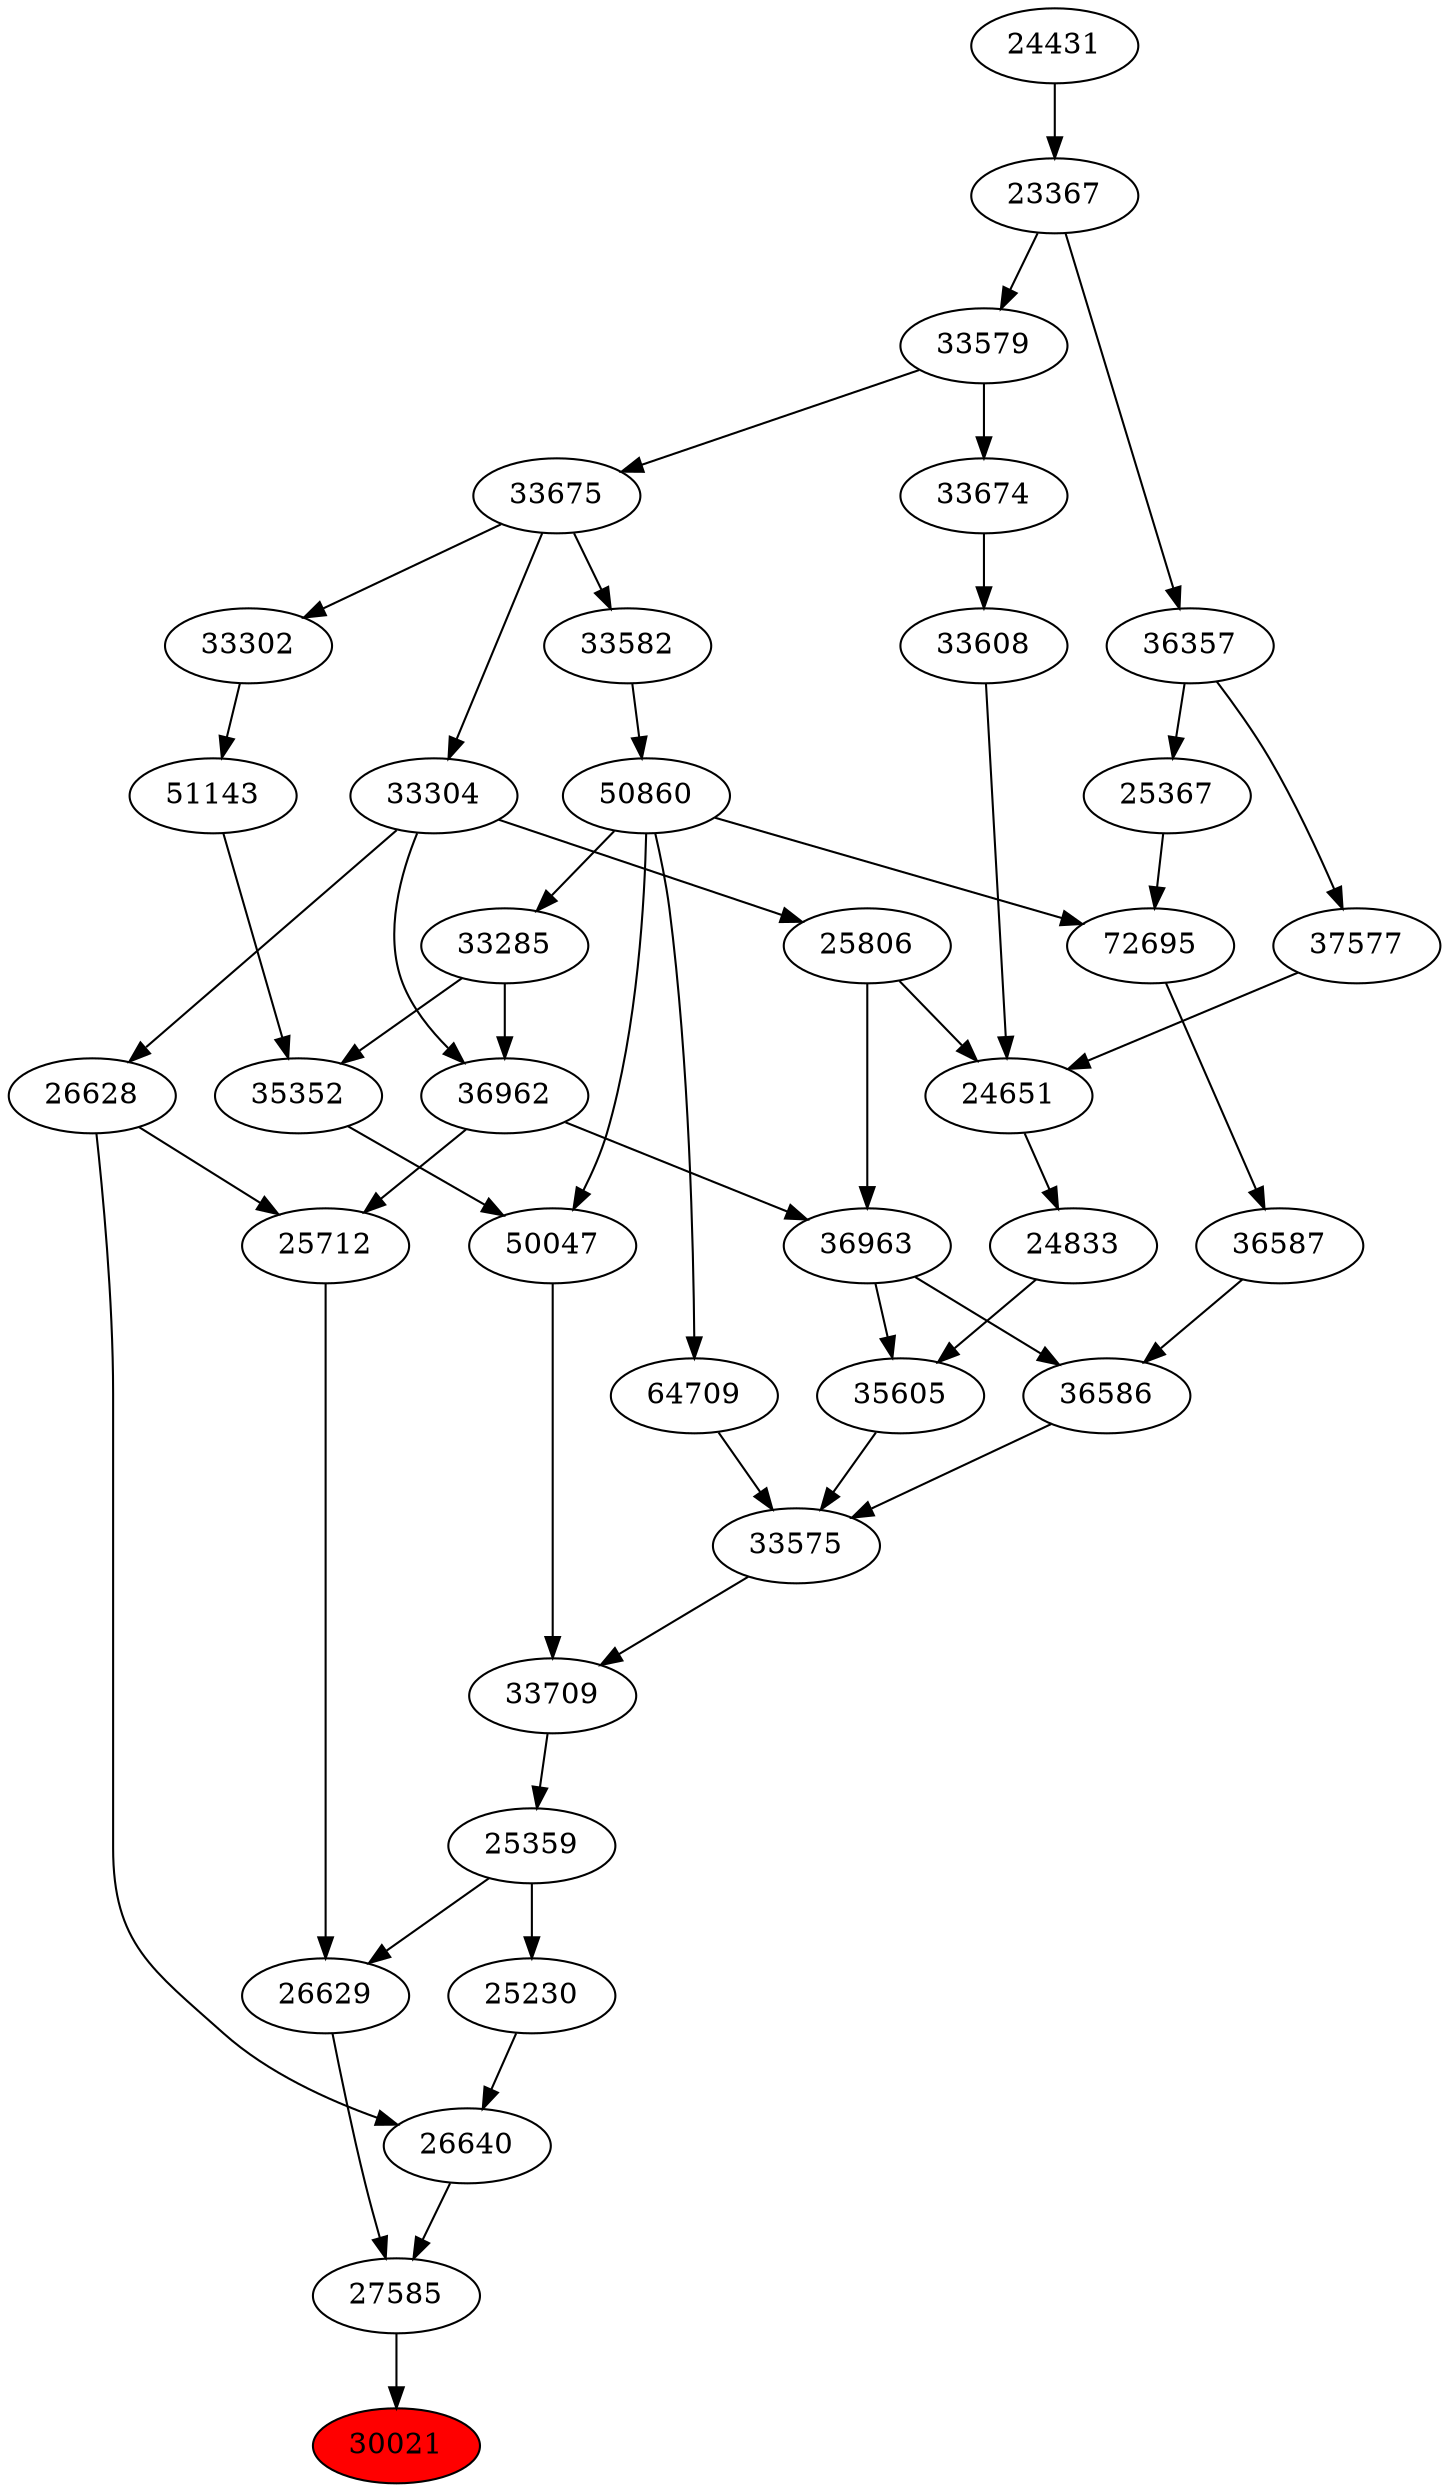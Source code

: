 strict digraph{ 
30021 [label="30021" fillcolor=red style=filled]
27585 -> 30021
27585 [label="27585"]
26640 -> 27585
26629 -> 27585
26640 [label="26640"]
26628 -> 26640
25230 -> 26640
26629 [label="26629"]
25359 -> 26629
25712 -> 26629
26628 [label="26628"]
33304 -> 26628
25230 [label="25230"]
25359 -> 25230
25359 [label="25359"]
33709 -> 25359
25712 [label="25712"]
26628 -> 25712
36962 -> 25712
33304 [label="33304"]
33675 -> 33304
33709 [label="33709"]
50047 -> 33709
33575 -> 33709
36962 [label="36962"]
33285 -> 36962
33304 -> 36962
33675 [label="33675"]
33579 -> 33675
50047 [label="50047"]
35352 -> 50047
50860 -> 50047
33575 [label="33575"]
36586 -> 33575
35605 -> 33575
64709 -> 33575
33285 [label="33285"]
50860 -> 33285
33579 [label="33579"]
23367 -> 33579
35352 [label="35352"]
33285 -> 35352
51143 -> 35352
50860 [label="50860"]
33582 -> 50860
36586 [label="36586"]
36587 -> 36586
36963 -> 36586
35605 [label="35605"]
24833 -> 35605
36963 -> 35605
64709 [label="64709"]
50860 -> 64709
23367 [label="23367"]
24431 -> 23367
51143 [label="51143"]
33302 -> 51143
33582 [label="33582"]
33675 -> 33582
36587 [label="36587"]
72695 -> 36587
36963 [label="36963"]
36962 -> 36963
25806 -> 36963
24833 [label="24833"]
24651 -> 24833
24431 [label="24431"]
33302 [label="33302"]
33675 -> 33302
72695 [label="72695"]
50860 -> 72695
25367 -> 72695
25806 [label="25806"]
33304 -> 25806
24651 [label="24651"]
25806 -> 24651
33608 -> 24651
37577 -> 24651
25367 [label="25367"]
36357 -> 25367
33608 [label="33608"]
33674 -> 33608
37577 [label="37577"]
36357 -> 37577
36357 [label="36357"]
23367 -> 36357
33674 [label="33674"]
33579 -> 33674
}